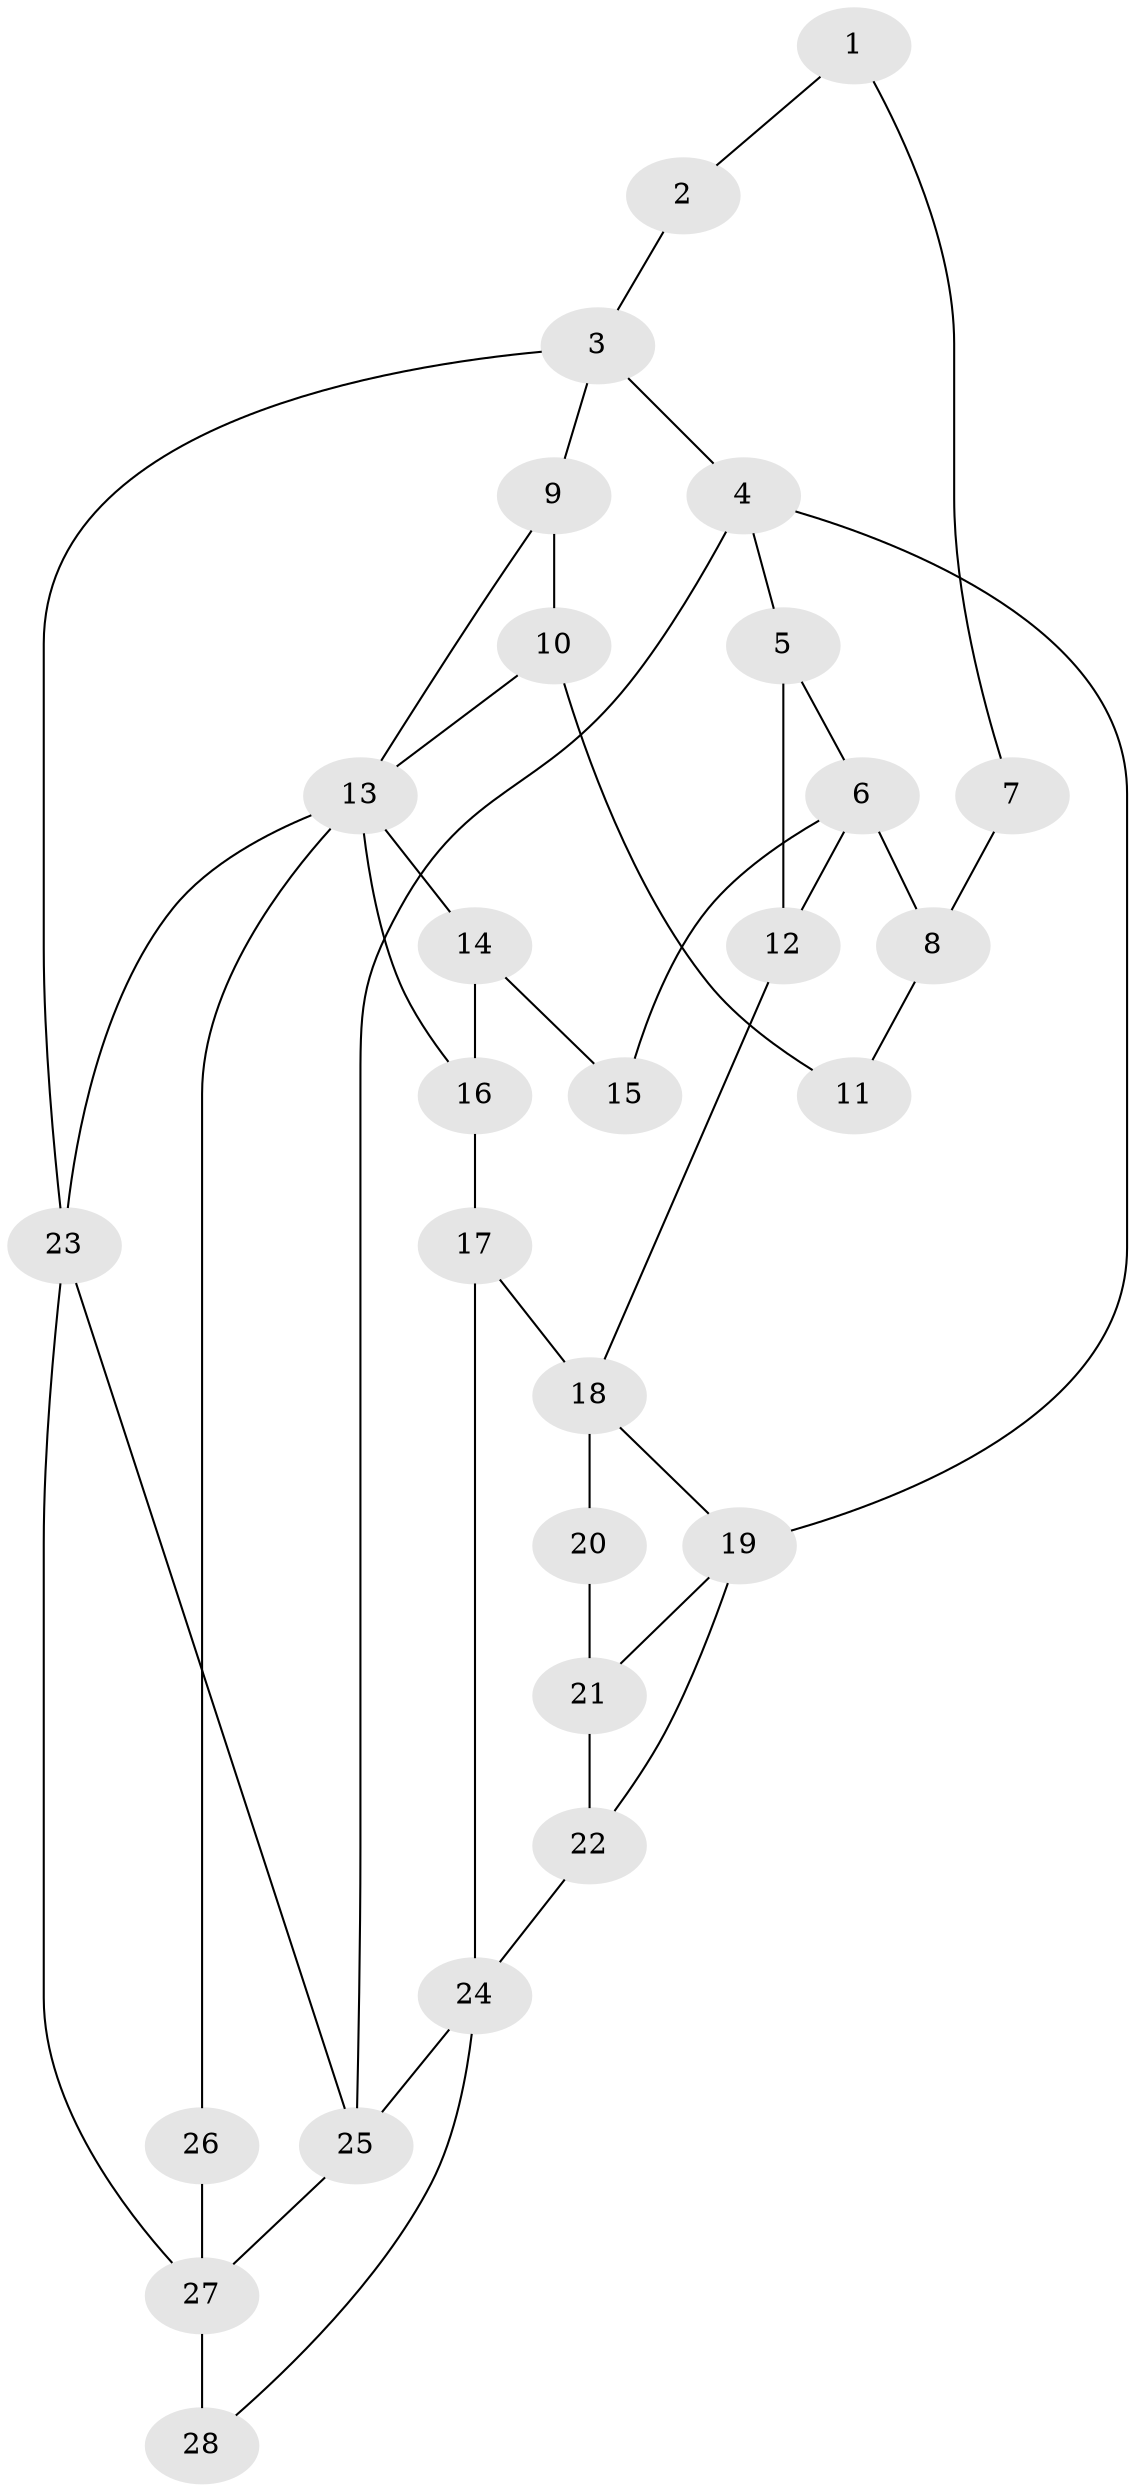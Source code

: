 // original degree distribution, {4: 0.21428571428571427, 5: 0.5714285714285714, 3: 0.03571428571428571, 6: 0.17857142857142858}
// Generated by graph-tools (version 1.1) at 2025/38/03/09/25 02:38:37]
// undirected, 28 vertices, 44 edges
graph export_dot {
graph [start="1"]
  node [color=gray90,style=filled];
  1;
  2;
  3;
  4;
  5;
  6;
  7;
  8;
  9;
  10;
  11;
  12;
  13;
  14;
  15;
  16;
  17;
  18;
  19;
  20;
  21;
  22;
  23;
  24;
  25;
  26;
  27;
  28;
  1 -- 2 [weight=1.0];
  1 -- 7 [weight=1.0];
  2 -- 3 [weight=1.0];
  3 -- 4 [weight=1.0];
  3 -- 9 [weight=1.0];
  3 -- 23 [weight=1.0];
  4 -- 5 [weight=1.0];
  4 -- 19 [weight=1.0];
  4 -- 25 [weight=1.0];
  5 -- 6 [weight=1.0];
  5 -- 12 [weight=1.0];
  6 -- 8 [weight=1.0];
  6 -- 12 [weight=1.0];
  6 -- 15 [weight=2.0];
  7 -- 8 [weight=2.0];
  8 -- 11 [weight=2.0];
  9 -- 10 [weight=1.0];
  9 -- 13 [weight=1.0];
  10 -- 11 [weight=4.0];
  10 -- 13 [weight=1.0];
  12 -- 18 [weight=1.0];
  13 -- 14 [weight=1.0];
  13 -- 16 [weight=1.0];
  13 -- 23 [weight=1.0];
  13 -- 26 [weight=1.0];
  14 -- 15 [weight=1.0];
  14 -- 16 [weight=1.0];
  16 -- 17 [weight=2.0];
  17 -- 18 [weight=2.0];
  17 -- 24 [weight=2.0];
  18 -- 19 [weight=1.0];
  18 -- 20 [weight=1.0];
  19 -- 21 [weight=1.0];
  19 -- 22 [weight=1.0];
  20 -- 21 [weight=2.0];
  21 -- 22 [weight=1.0];
  22 -- 24 [weight=1.0];
  23 -- 25 [weight=1.0];
  23 -- 27 [weight=1.0];
  24 -- 25 [weight=1.0];
  24 -- 28 [weight=1.0];
  25 -- 27 [weight=1.0];
  26 -- 27 [weight=2.0];
  27 -- 28 [weight=2.0];
}
